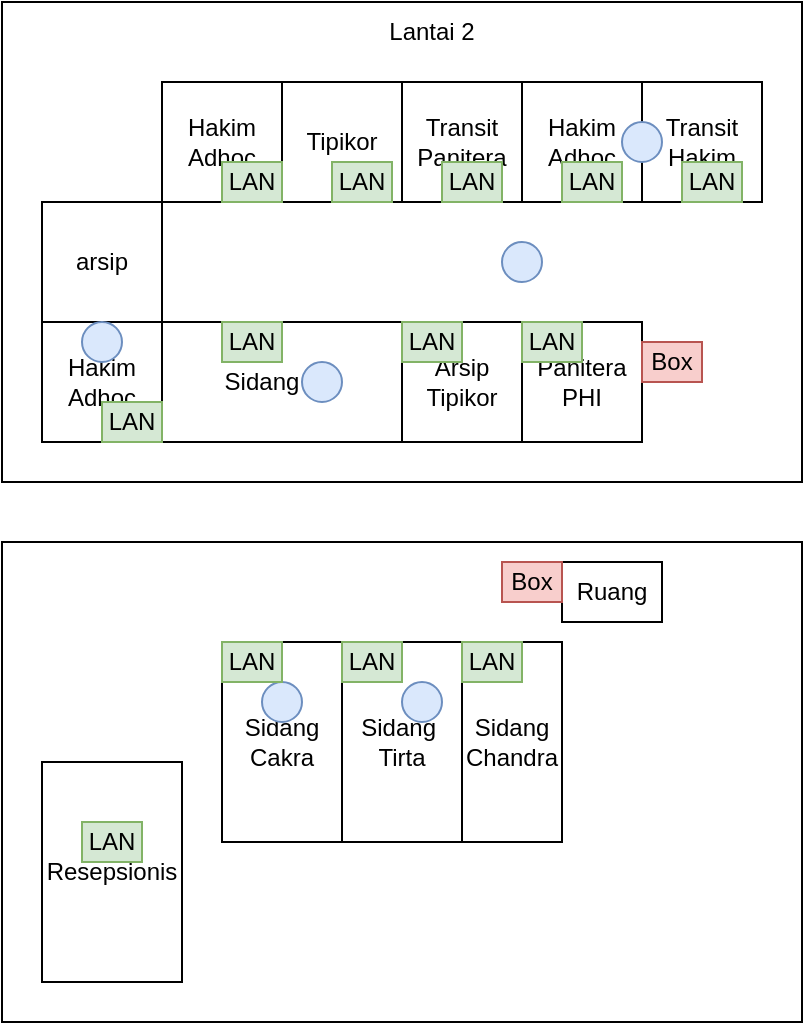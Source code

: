 <mxfile version="28.2.3">
  <diagram name="Halaman-1" id="az54pb0F4cr5IwkwVd1K">
    <mxGraphModel dx="537" dy="477" grid="1" gridSize="10" guides="1" tooltips="1" connect="1" arrows="1" fold="1" page="1" pageScale="1" pageWidth="827" pageHeight="1169" math="0" shadow="0">
      <root>
        <mxCell id="0" />
        <mxCell id="1" parent="0" />
        <mxCell id="c6YKjnEwWRtL6LQTd_iY-28" value="" style="rounded=0;whiteSpace=wrap;html=1;fillColor=default;" vertex="1" parent="1">
          <mxGeometry x="380" y="310" width="400" height="240" as="geometry" />
        </mxCell>
        <mxCell id="c6YKjnEwWRtL6LQTd_iY-26" value="" style="rounded=0;whiteSpace=wrap;html=1;fillColor=default;" vertex="1" parent="1">
          <mxGeometry x="380" y="40" width="400" height="240" as="geometry" />
        </mxCell>
        <mxCell id="dwwiyGuOX5f8FYx5m3xg-1" value="Hakim Adhoc" style="rounded=0;whiteSpace=wrap;html=1;" parent="1" vertex="1">
          <mxGeometry x="460" y="80" width="60" height="60" as="geometry" />
        </mxCell>
        <mxCell id="dwwiyGuOX5f8FYx5m3xg-2" value="Tipikor" style="rounded=0;whiteSpace=wrap;html=1;" parent="1" vertex="1">
          <mxGeometry x="520" y="80" width="60" height="60" as="geometry" />
        </mxCell>
        <mxCell id="dwwiyGuOX5f8FYx5m3xg-3" value="Transit Panitera" style="rounded=0;whiteSpace=wrap;html=1;" parent="1" vertex="1">
          <mxGeometry x="580" y="80" width="60" height="60" as="geometry" />
        </mxCell>
        <mxCell id="dwwiyGuOX5f8FYx5m3xg-4" value="Hakim Adhoc" style="rounded=0;whiteSpace=wrap;html=1;" parent="1" vertex="1">
          <mxGeometry x="640" y="80" width="60" height="60" as="geometry" />
        </mxCell>
        <mxCell id="dwwiyGuOX5f8FYx5m3xg-5" value="Transit Hakim" style="rounded=0;whiteSpace=wrap;html=1;" parent="1" vertex="1">
          <mxGeometry x="700" y="80" width="60" height="60" as="geometry" />
        </mxCell>
        <mxCell id="dwwiyGuOX5f8FYx5m3xg-6" value="arsip" style="rounded=0;whiteSpace=wrap;html=1;" parent="1" vertex="1">
          <mxGeometry x="400" y="140" width="60" height="60" as="geometry" />
        </mxCell>
        <mxCell id="dwwiyGuOX5f8FYx5m3xg-7" value="Hakim Adhoc" style="rounded=0;whiteSpace=wrap;html=1;" parent="1" vertex="1">
          <mxGeometry x="400" y="200" width="60" height="60" as="geometry" />
        </mxCell>
        <mxCell id="dwwiyGuOX5f8FYx5m3xg-8" value="Sidang Lt2" style="rounded=0;whiteSpace=wrap;html=1;" parent="1" vertex="1">
          <mxGeometry x="460" y="200" width="120" height="60" as="geometry" />
        </mxCell>
        <mxCell id="dwwiyGuOX5f8FYx5m3xg-9" value="Arsip Tipikor" style="rounded=0;whiteSpace=wrap;html=1;" parent="1" vertex="1">
          <mxGeometry x="580" y="200" width="60" height="60" as="geometry" />
        </mxCell>
        <mxCell id="dwwiyGuOX5f8FYx5m3xg-10" value="Panitera PHI" style="rounded=0;whiteSpace=wrap;html=1;" parent="1" vertex="1">
          <mxGeometry x="640" y="200" width="60" height="60" as="geometry" />
        </mxCell>
        <mxCell id="dwwiyGuOX5f8FYx5m3xg-11" value="Sidang&lt;div&gt;Cakra&lt;/div&gt;" style="rounded=0;whiteSpace=wrap;html=1;" parent="1" vertex="1">
          <mxGeometry x="490" y="360" width="60" height="100" as="geometry" />
        </mxCell>
        <mxCell id="dwwiyGuOX5f8FYx5m3xg-12" value="Sidang&amp;nbsp;&lt;div&gt;Tirta&lt;/div&gt;" style="rounded=0;whiteSpace=wrap;html=1;" parent="1" vertex="1">
          <mxGeometry x="550" y="360" width="60" height="100" as="geometry" />
        </mxCell>
        <mxCell id="dwwiyGuOX5f8FYx5m3xg-13" value="Sidang&lt;div&gt;Chandra&lt;/div&gt;" style="rounded=0;whiteSpace=wrap;html=1;" parent="1" vertex="1">
          <mxGeometry x="610" y="360" width="50" height="100" as="geometry" />
        </mxCell>
        <mxCell id="dwwiyGuOX5f8FYx5m3xg-14" value="" style="ellipse;whiteSpace=wrap;html=1;aspect=fixed;fillColor=#dae8fc;strokeColor=#6c8ebf;" parent="1" vertex="1">
          <mxGeometry x="690" y="100" width="20" height="20" as="geometry" />
        </mxCell>
        <mxCell id="dwwiyGuOX5f8FYx5m3xg-15" value="" style="ellipse;whiteSpace=wrap;html=1;aspect=fixed;fillColor=#dae8fc;strokeColor=#6c8ebf;" parent="1" vertex="1">
          <mxGeometry x="630" y="160" width="20" height="20" as="geometry" />
        </mxCell>
        <mxCell id="dwwiyGuOX5f8FYx5m3xg-16" value="" style="ellipse;whiteSpace=wrap;html=1;aspect=fixed;fillColor=#dae8fc;strokeColor=#6c8ebf;" parent="1" vertex="1">
          <mxGeometry x="530" y="220" width="20" height="20" as="geometry" />
        </mxCell>
        <mxCell id="dwwiyGuOX5f8FYx5m3xg-17" value="" style="ellipse;whiteSpace=wrap;html=1;aspect=fixed;fillColor=#dae8fc;strokeColor=#6c8ebf;" parent="1" vertex="1">
          <mxGeometry x="420" y="200" width="20" height="20" as="geometry" />
        </mxCell>
        <mxCell id="dwwiyGuOX5f8FYx5m3xg-18" value="" style="ellipse;whiteSpace=wrap;html=1;aspect=fixed;fillColor=#dae8fc;strokeColor=#6c8ebf;" parent="1" vertex="1">
          <mxGeometry x="510" y="380" width="20" height="20" as="geometry" />
        </mxCell>
        <mxCell id="dwwiyGuOX5f8FYx5m3xg-19" value="" style="ellipse;whiteSpace=wrap;html=1;aspect=fixed;fillColor=#dae8fc;strokeColor=#6c8ebf;" parent="1" vertex="1">
          <mxGeometry x="580" y="380" width="20" height="20" as="geometry" />
        </mxCell>
        <mxCell id="dwwiyGuOX5f8FYx5m3xg-20" value="Resepsionis" style="rounded=0;whiteSpace=wrap;html=1;" parent="1" vertex="1">
          <mxGeometry x="400" y="420" width="70" height="110" as="geometry" />
        </mxCell>
        <mxCell id="dwwiyGuOX5f8FYx5m3xg-21" value="Box" style="rounded=0;whiteSpace=wrap;html=1;fillColor=#f8cecc;strokeColor=#b85450;" parent="1" vertex="1">
          <mxGeometry x="700" y="210" width="30" height="20" as="geometry" />
        </mxCell>
        <mxCell id="c6YKjnEwWRtL6LQTd_iY-11" value="LAN" style="rounded=0;whiteSpace=wrap;html=1;fillColor=#d5e8d4;strokeColor=#82b366;" vertex="1" parent="1">
          <mxGeometry x="430" y="240" width="30" height="20" as="geometry" />
        </mxCell>
        <mxCell id="c6YKjnEwWRtL6LQTd_iY-12" value="LAN" style="rounded=0;whiteSpace=wrap;html=1;fillColor=#d5e8d4;strokeColor=#82b366;" vertex="1" parent="1">
          <mxGeometry x="490" y="120" width="30" height="20" as="geometry" />
        </mxCell>
        <mxCell id="c6YKjnEwWRtL6LQTd_iY-13" value="LAN" style="rounded=0;whiteSpace=wrap;html=1;fillColor=#d5e8d4;strokeColor=#82b366;" vertex="1" parent="1">
          <mxGeometry x="420" y="450" width="30" height="20" as="geometry" />
        </mxCell>
        <mxCell id="c6YKjnEwWRtL6LQTd_iY-14" value="LAN" style="rounded=0;whiteSpace=wrap;html=1;fillColor=#d5e8d4;strokeColor=#82b366;" vertex="1" parent="1">
          <mxGeometry x="550" y="360" width="30" height="20" as="geometry" />
        </mxCell>
        <mxCell id="c6YKjnEwWRtL6LQTd_iY-15" value="LAN" style="rounded=0;whiteSpace=wrap;html=1;fillColor=#d5e8d4;strokeColor=#82b366;" vertex="1" parent="1">
          <mxGeometry x="640" y="200" width="30" height="20" as="geometry" />
        </mxCell>
        <mxCell id="c6YKjnEwWRtL6LQTd_iY-16" value="LAN" style="rounded=0;whiteSpace=wrap;html=1;fillColor=#d5e8d4;strokeColor=#82b366;" vertex="1" parent="1">
          <mxGeometry x="720" y="120" width="30" height="20" as="geometry" />
        </mxCell>
        <mxCell id="c6YKjnEwWRtL6LQTd_iY-17" value="LAN" style="rounded=0;whiteSpace=wrap;html=1;fillColor=#d5e8d4;strokeColor=#82b366;" vertex="1" parent="1">
          <mxGeometry x="610" y="360" width="30" height="20" as="geometry" />
        </mxCell>
        <mxCell id="c6YKjnEwWRtL6LQTd_iY-18" value="LAN" style="rounded=0;whiteSpace=wrap;html=1;fillColor=#d5e8d4;strokeColor=#82b366;" vertex="1" parent="1">
          <mxGeometry x="580" y="200" width="30" height="20" as="geometry" />
        </mxCell>
        <mxCell id="c6YKjnEwWRtL6LQTd_iY-19" value="LAN" style="rounded=0;whiteSpace=wrap;html=1;fillColor=#d5e8d4;strokeColor=#82b366;" vertex="1" parent="1">
          <mxGeometry x="660" y="120" width="30" height="20" as="geometry" />
        </mxCell>
        <mxCell id="c6YKjnEwWRtL6LQTd_iY-20" value="LAN" style="rounded=0;whiteSpace=wrap;html=1;fillColor=#d5e8d4;strokeColor=#82b366;" vertex="1" parent="1">
          <mxGeometry x="600" y="120" width="30" height="20" as="geometry" />
        </mxCell>
        <mxCell id="c6YKjnEwWRtL6LQTd_iY-21" value="LAN" style="rounded=0;whiteSpace=wrap;html=1;fillColor=#d5e8d4;strokeColor=#82b366;" vertex="1" parent="1">
          <mxGeometry x="490" y="360" width="30" height="20" as="geometry" />
        </mxCell>
        <mxCell id="c6YKjnEwWRtL6LQTd_iY-22" value="LAN" style="rounded=0;whiteSpace=wrap;html=1;fillColor=#d5e8d4;strokeColor=#82b366;" vertex="1" parent="1">
          <mxGeometry x="490" y="200" width="30" height="20" as="geometry" />
        </mxCell>
        <mxCell id="c6YKjnEwWRtL6LQTd_iY-24" value="LAN" style="rounded=0;whiteSpace=wrap;html=1;fillColor=#d5e8d4;strokeColor=#82b366;" vertex="1" parent="1">
          <mxGeometry x="545" y="120" width="30" height="20" as="geometry" />
        </mxCell>
        <mxCell id="c6YKjnEwWRtL6LQTd_iY-27" value="Lantai 2" style="text;html=1;align=center;verticalAlign=middle;whiteSpace=wrap;rounded=0;" vertex="1" parent="1">
          <mxGeometry x="565" y="40" width="60" height="30" as="geometry" />
        </mxCell>
        <mxCell id="c6YKjnEwWRtL6LQTd_iY-29" value="Ruang" style="rounded=0;whiteSpace=wrap;html=1;" vertex="1" parent="1">
          <mxGeometry x="660" y="320" width="50" height="30" as="geometry" />
        </mxCell>
        <mxCell id="c6YKjnEwWRtL6LQTd_iY-30" value="Box" style="rounded=0;whiteSpace=wrap;html=1;fillColor=#f8cecc;strokeColor=#b85450;" vertex="1" parent="1">
          <mxGeometry x="630" y="320" width="30" height="20" as="geometry" />
        </mxCell>
      </root>
    </mxGraphModel>
  </diagram>
</mxfile>
